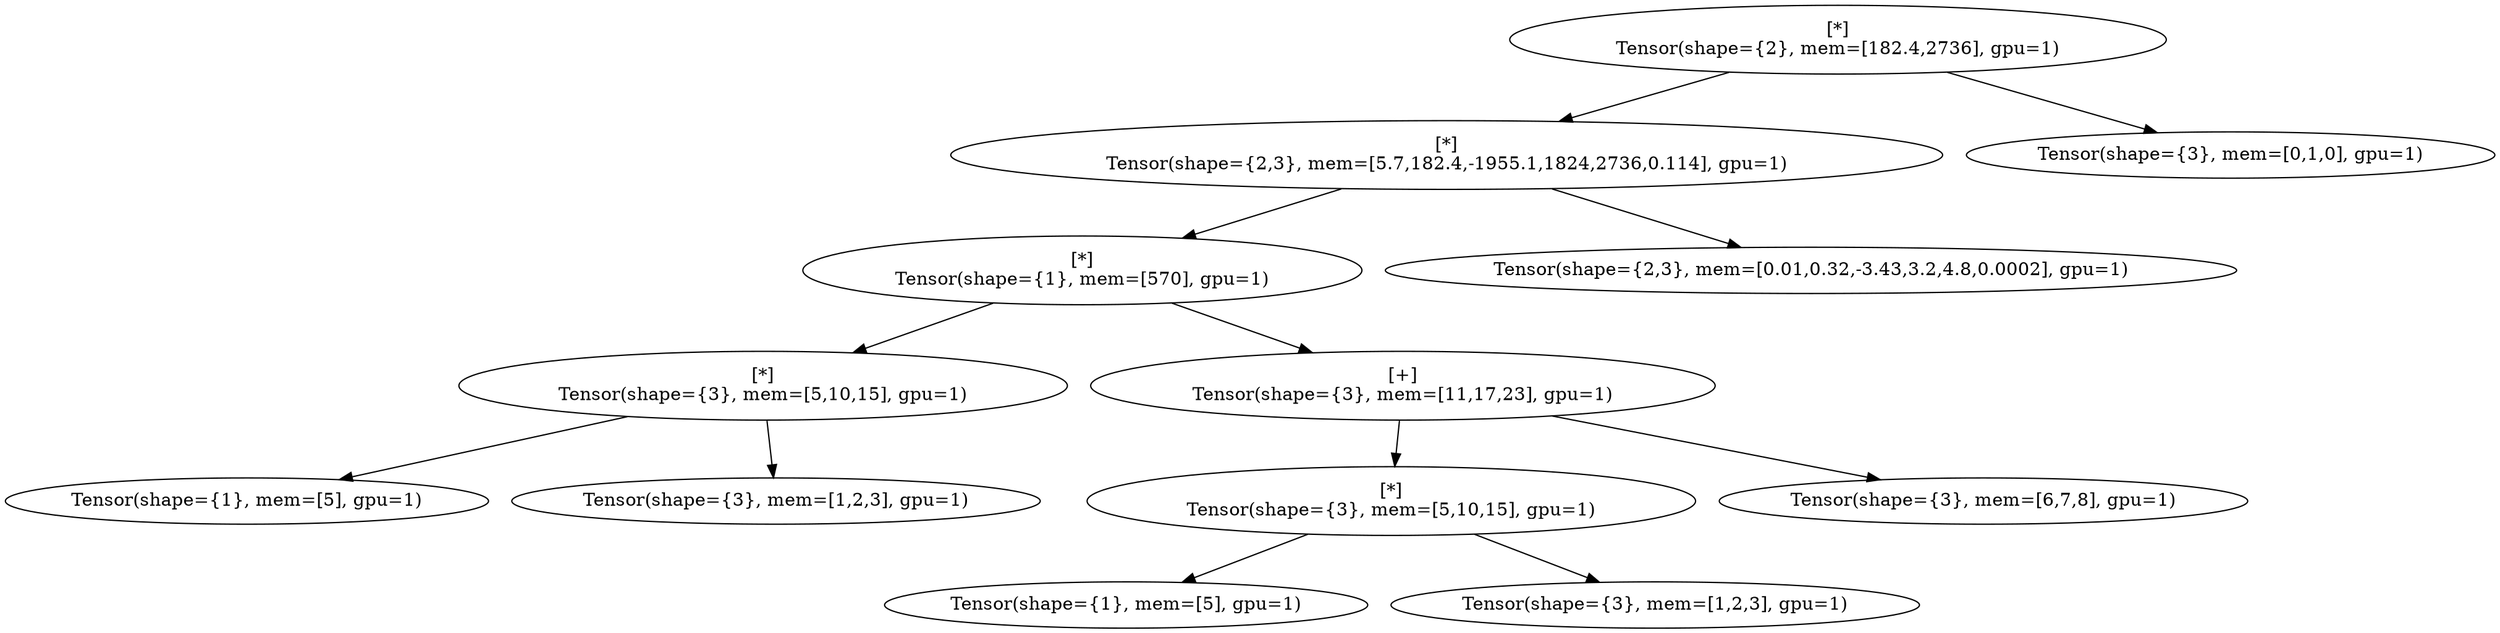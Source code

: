 digraph G {
MUL_Output_0ghAC[label="[*]\nTensor(shape={2}, mem=[182.4,2736], gpu=1)"]
MUL_MUL_Output_0ghAC_1OHPN[label="[*]\nTensor(shape={2,3}, mem=[5.7,182.4,-1955.1,1824,2736,0.114], gpu=1)"]
MUL_Output_0ghAC -> MUL_MUL_Output_0ghAC_1OHPN
MUL_MUL_MUL_Output_0ghAC_1OHPN_25Srq[label="[*]\nTensor(shape={1}, mem=[570], gpu=1)"]
MUL_MUL_Output_0ghAC_1OHPN -> MUL_MUL_MUL_Output_0ghAC_1OHPN_25Srq
MUL_MUL_MUL_MUL_Output_0ghAC_1OHPN_25Srq_37dIf[label="[*]\nTensor(shape={3}, mem=[5,10,15], gpu=1)"]
MUL_MUL_MUL_Output_0ghAC_1OHPN_25Srq -> MUL_MUL_MUL_MUL_Output_0ghAC_1OHPN_25Srq_37dIf
TENSOR_MUL_MUL_MUL_MUL_Output_0ghAC_1OHPN_25Srq_37dIf_4MGbY[label="Tensor(shape={1}, mem=[5], gpu=1)"]
MUL_MUL_MUL_MUL_Output_0ghAC_1OHPN_25Srq_37dIf -> TENSOR_MUL_MUL_MUL_MUL_Output_0ghAC_1OHPN_25Srq_37dIf_4MGbY
TENSOR_MUL_MUL_MUL_MUL_Output_0ghAC_1OHPN_25Srq_37dIf_4ldX1[label="Tensor(shape={3}, mem=[1,2,3], gpu=1)"]
MUL_MUL_MUL_MUL_Output_0ghAC_1OHPN_25Srq_37dIf -> TENSOR_MUL_MUL_MUL_MUL_Output_0ghAC_1OHPN_25Srq_37dIf_4ldX1
PLUS_MUL_MUL_MUL_Output_0ghAC_1OHPN_25Srq_3QQUe[label="[+]\nTensor(shape={3}, mem=[11,17,23], gpu=1)"]
MUL_MUL_MUL_Output_0ghAC_1OHPN_25Srq -> PLUS_MUL_MUL_MUL_Output_0ghAC_1OHPN_25Srq_3QQUe
MUL_PLUS_MUL_MUL_MUL_Output_0ghAC_1OHPN_25Srq_3QQUe_4j3EY[label="[*]\nTensor(shape={3}, mem=[5,10,15], gpu=1)"]
PLUS_MUL_MUL_MUL_Output_0ghAC_1OHPN_25Srq_3QQUe -> MUL_PLUS_MUL_MUL_MUL_Output_0ghAC_1OHPN_25Srq_3QQUe_4j3EY
TENSOR_MUL_PLUS_MUL_MUL_MUL_Output_0ghAC_1OHPN_25Srq_3QQUe_4j3EY_5pqyy[label="Tensor(shape={1}, mem=[5], gpu=1)"]
MUL_PLUS_MUL_MUL_MUL_Output_0ghAC_1OHPN_25Srq_3QQUe_4j3EY -> TENSOR_MUL_PLUS_MUL_MUL_MUL_Output_0ghAC_1OHPN_25Srq_3QQUe_4j3EY_5pqyy
TENSOR_MUL_PLUS_MUL_MUL_MUL_Output_0ghAC_1OHPN_25Srq_3QQUe_4j3EY_5vugT[label="Tensor(shape={3}, mem=[1,2,3], gpu=1)"]
MUL_PLUS_MUL_MUL_MUL_Output_0ghAC_1OHPN_25Srq_3QQUe_4j3EY -> TENSOR_MUL_PLUS_MUL_MUL_MUL_Output_0ghAC_1OHPN_25Srq_3QQUe_4j3EY_5vugT
TENSOR_PLUS_MUL_MUL_MUL_Output_0ghAC_1OHPN_25Srq_3QQUe_4gyFO[label="Tensor(shape={3}, mem=[6,7,8], gpu=1)"]
PLUS_MUL_MUL_MUL_Output_0ghAC_1OHPN_25Srq_3QQUe -> TENSOR_PLUS_MUL_MUL_MUL_Output_0ghAC_1OHPN_25Srq_3QQUe_4gyFO
TENSOR_MUL_MUL_Output_0ghAC_1OHPN_2lE4f[label="Tensor(shape={2,3}, mem=[0.01,0.32,-3.43,3.2,4.8,0.0002], gpu=1)"]
MUL_MUL_Output_0ghAC_1OHPN -> TENSOR_MUL_MUL_Output_0ghAC_1OHPN_2lE4f
TENSOR_MUL_Output_0ghAC_1Lp4b[label="Tensor(shape={3}, mem=[0,1,0], gpu=1)"]
MUL_Output_0ghAC -> TENSOR_MUL_Output_0ghAC_1Lp4b
}
